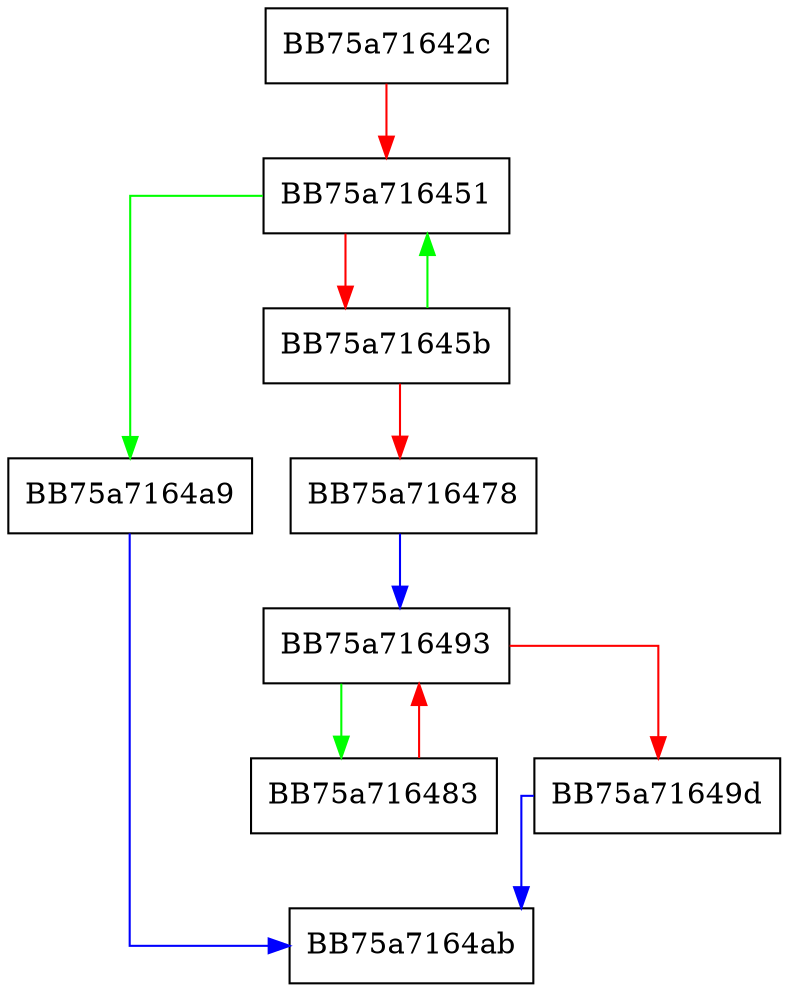 digraph remove {
  node [shape="box"];
  graph [splines=ortho];
  BB75a71642c -> BB75a716451 [color="red"];
  BB75a716451 -> BB75a7164a9 [color="green"];
  BB75a716451 -> BB75a71645b [color="red"];
  BB75a71645b -> BB75a716451 [color="green"];
  BB75a71645b -> BB75a716478 [color="red"];
  BB75a716478 -> BB75a716493 [color="blue"];
  BB75a716483 -> BB75a716493 [color="red"];
  BB75a716493 -> BB75a716483 [color="green"];
  BB75a716493 -> BB75a71649d [color="red"];
  BB75a71649d -> BB75a7164ab [color="blue"];
  BB75a7164a9 -> BB75a7164ab [color="blue"];
}